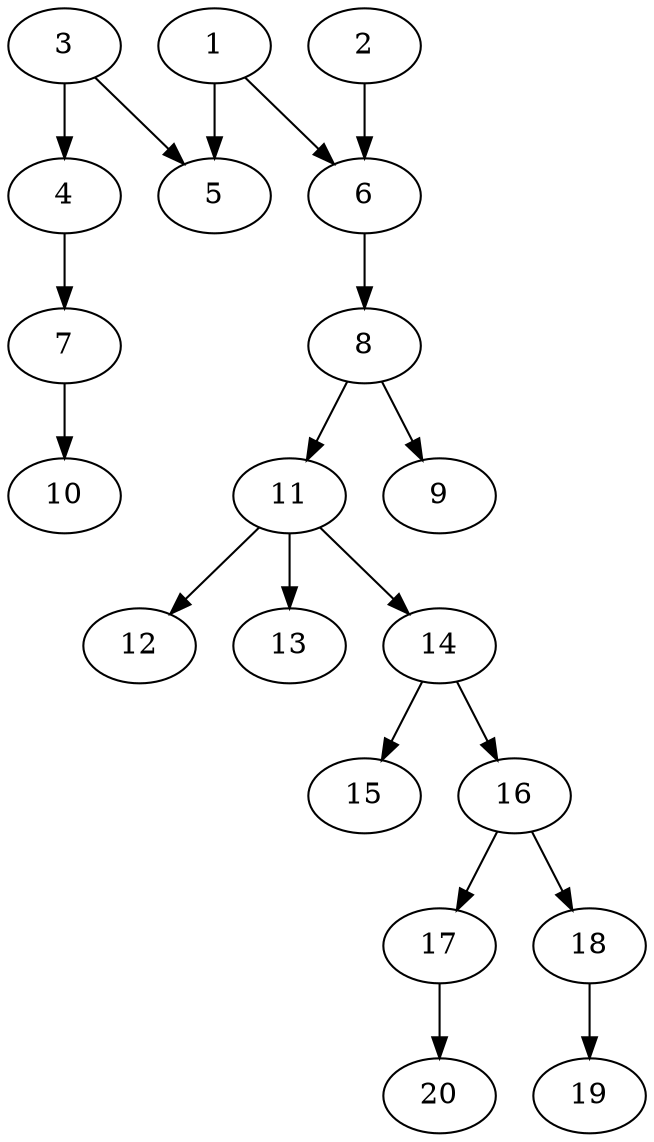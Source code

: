 // DAG automatically generated by daggen at Sat Jul 27 15:34:46 2019
// ./daggen --dot -n 20 --ccr 0.5 --fat 0.4 --regular 0.5 --density 0.4 --mindata 5242880 --maxdata 52428800 
digraph G {
  1 [size="58114048", alpha="0.07", expect_size="29057024"] 
  1 -> 5 [size ="29057024"]
  1 -> 6 [size ="29057024"]
  2 [size="26652672", alpha="0.07", expect_size="13326336"] 
  2 -> 6 [size ="13326336"]
  3 [size="16855040", alpha="0.02", expect_size="8427520"] 
  3 -> 4 [size ="8427520"]
  3 -> 5 [size ="8427520"]
  4 [size="68163584", alpha="0.12", expect_size="34081792"] 
  4 -> 7 [size ="34081792"]
  5 [size="25470976", alpha="0.12", expect_size="12735488"] 
  6 [size="59877376", alpha="0.10", expect_size="29938688"] 
  6 -> 8 [size ="29938688"]
  7 [size="21245952", alpha="0.06", expect_size="10622976"] 
  7 -> 10 [size ="10622976"]
  8 [size="35153920", alpha="0.00", expect_size="17576960"] 
  8 -> 9 [size ="17576960"]
  8 -> 11 [size ="17576960"]
  9 [size="93065216", alpha="0.17", expect_size="46532608"] 
  10 [size="63008768", alpha="0.02", expect_size="31504384"] 
  11 [size="41736192", alpha="0.17", expect_size="20868096"] 
  11 -> 12 [size ="20868096"]
  11 -> 13 [size ="20868096"]
  11 -> 14 [size ="20868096"]
  12 [size="73994240", alpha="0.19", expect_size="36997120"] 
  13 [size="11569152", alpha="0.00", expect_size="5784576"] 
  14 [size="19490816", alpha="0.16", expect_size="9745408"] 
  14 -> 15 [size ="9745408"]
  14 -> 16 [size ="9745408"]
  15 [size="77989888", alpha="0.12", expect_size="38994944"] 
  16 [size="40708096", alpha="0.09", expect_size="20354048"] 
  16 -> 17 [size ="20354048"]
  16 -> 18 [size ="20354048"]
  17 [size="85762048", alpha="0.18", expect_size="42881024"] 
  17 -> 20 [size ="42881024"]
  18 [size="18806784", alpha="0.10", expect_size="9403392"] 
  18 -> 19 [size ="9403392"]
  19 [size="21149696", alpha="0.11", expect_size="10574848"] 
  20 [size="101783552", alpha="0.20", expect_size="50891776"] 
}
